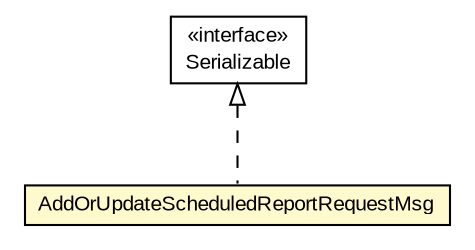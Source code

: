 #!/usr/local/bin/dot
#
# Class diagram 
# Generated by UMLGraph version R5_6-24-gf6e263 (http://www.umlgraph.org/)
#

digraph G {
	edge [fontname="arial",fontsize=10,labelfontname="arial",labelfontsize=10];
	node [fontname="arial",fontsize=10,shape=plaintext];
	nodesep=0.25;
	ranksep=0.5;
	// org.miloss.fgsms.services.interfaces.automatedreportingservice.AddOrUpdateScheduledReportRequestMsg
	c24157 [label=<<table title="org.miloss.fgsms.services.interfaces.automatedreportingservice.AddOrUpdateScheduledReportRequestMsg" border="0" cellborder="1" cellspacing="0" cellpadding="2" port="p" bgcolor="lemonChiffon" href="./AddOrUpdateScheduledReportRequestMsg.html">
		<tr><td><table border="0" cellspacing="0" cellpadding="1">
<tr><td align="center" balign="center"> AddOrUpdateScheduledReportRequestMsg </td></tr>
		</table></td></tr>
		</table>>, URL="./AddOrUpdateScheduledReportRequestMsg.html", fontname="arial", fontcolor="black", fontsize=10.0];
	//org.miloss.fgsms.services.interfaces.automatedreportingservice.AddOrUpdateScheduledReportRequestMsg implements java.io.Serializable
	c24755:p -> c24157:p [dir=back,arrowtail=empty,style=dashed];
	// java.io.Serializable
	c24755 [label=<<table title="java.io.Serializable" border="0" cellborder="1" cellspacing="0" cellpadding="2" port="p" href="http://java.sun.com/j2se/1.4.2/docs/api/java/io/Serializable.html">
		<tr><td><table border="0" cellspacing="0" cellpadding="1">
<tr><td align="center" balign="center"> &#171;interface&#187; </td></tr>
<tr><td align="center" balign="center"> Serializable </td></tr>
		</table></td></tr>
		</table>>, URL="http://java.sun.com/j2se/1.4.2/docs/api/java/io/Serializable.html", fontname="arial", fontcolor="black", fontsize=10.0];
}

